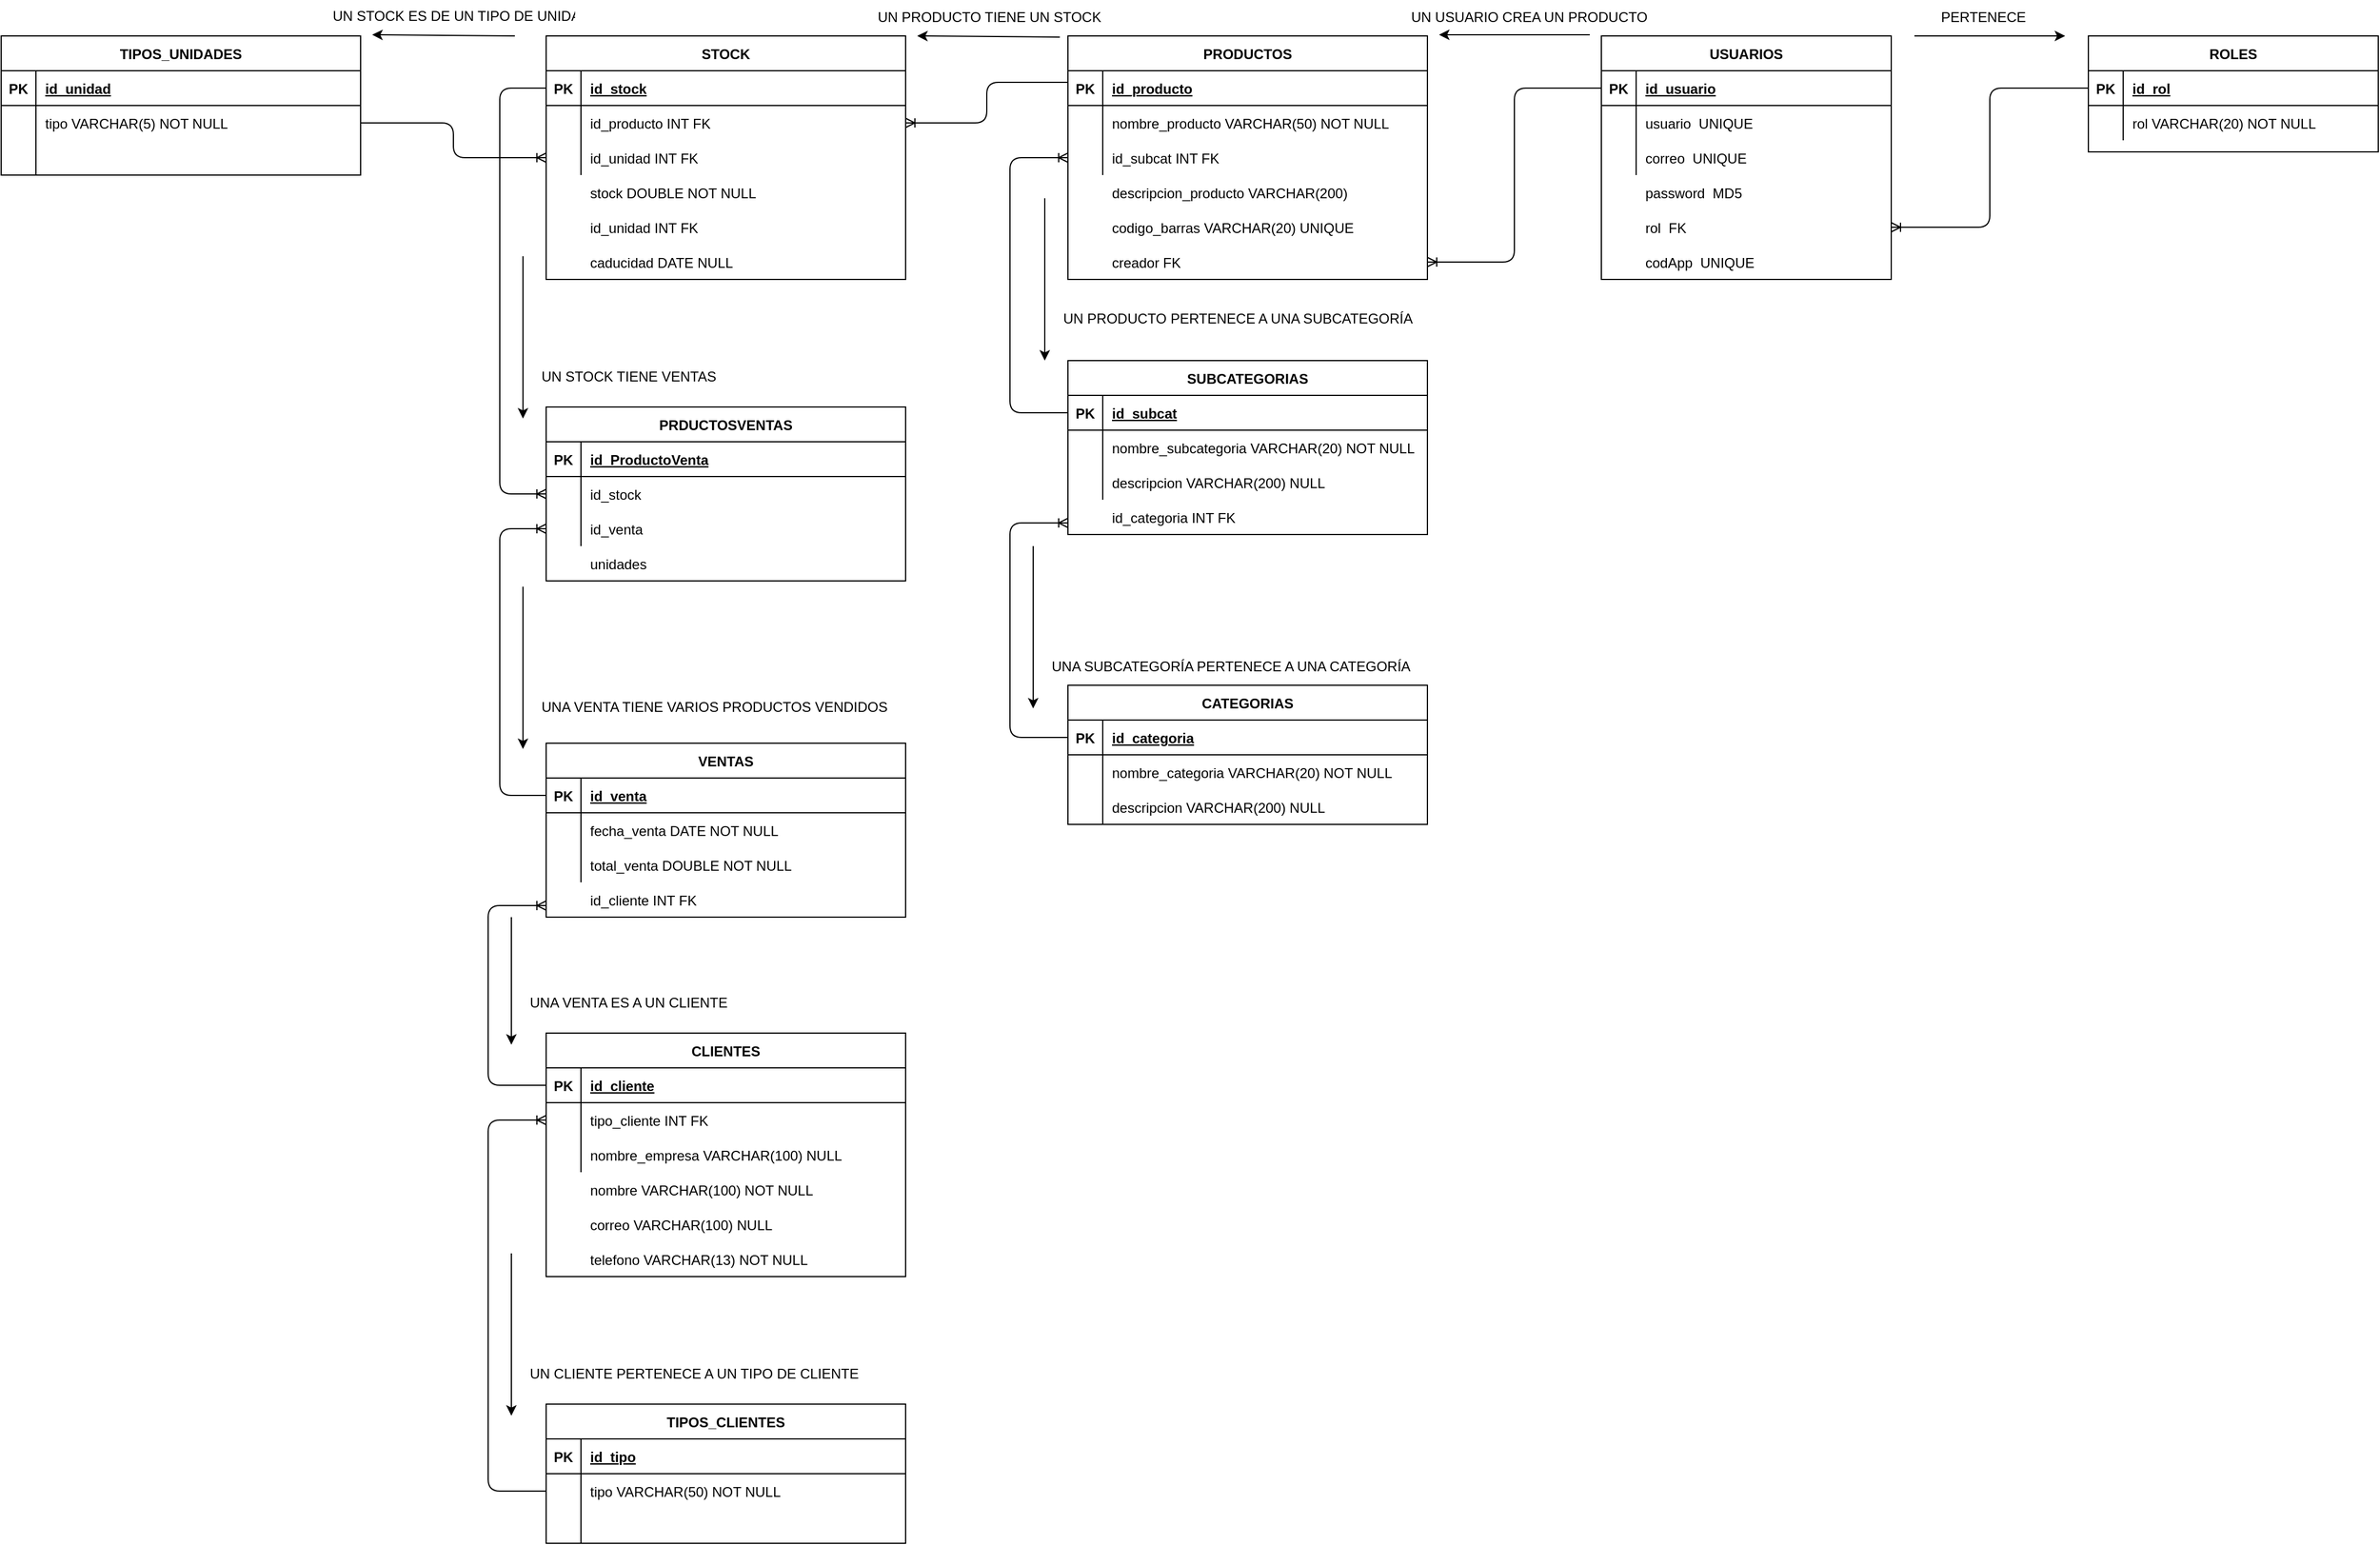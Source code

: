 <mxfile version="14.7.0" type="device"><diagram id="R2lEEEUBdFMjLlhIrx00" name="Page-1"><mxGraphModel dx="3122" dy="762" grid="1" gridSize="10" guides="1" tooltips="1" connect="1" arrows="1" fold="1" page="1" pageScale="1" pageWidth="850" pageHeight="1100" math="0" shadow="0" extFonts="Permanent Marker^https://fonts.googleapis.com/css?family=Permanent+Marker"><root><mxCell id="0"/><mxCell id="1" parent="0"/><mxCell id="C-vyLk0tnHw3VtMMgP7b-2" value="USUARIOS" style="shape=table;startSize=30;container=1;collapsible=1;childLayout=tableLayout;fixedRows=1;rowLines=0;fontStyle=1;align=center;resizeLast=1;" parent="1" vertex="1"><mxGeometry x="120" y="80" width="250" height="210" as="geometry"/></mxCell><mxCell id="C-vyLk0tnHw3VtMMgP7b-3" value="" style="shape=partialRectangle;collapsible=0;dropTarget=0;pointerEvents=0;fillColor=none;points=[[0,0.5],[1,0.5]];portConstraint=eastwest;top=0;left=0;right=0;bottom=1;" parent="C-vyLk0tnHw3VtMMgP7b-2" vertex="1"><mxGeometry y="30" width="250" height="30" as="geometry"/></mxCell><mxCell id="C-vyLk0tnHw3VtMMgP7b-4" value="PK" style="shape=partialRectangle;overflow=hidden;connectable=0;fillColor=none;top=0;left=0;bottom=0;right=0;fontStyle=1;" parent="C-vyLk0tnHw3VtMMgP7b-3" vertex="1"><mxGeometry width="30" height="30" as="geometry"/></mxCell><mxCell id="C-vyLk0tnHw3VtMMgP7b-5" value="id_usuario" style="shape=partialRectangle;overflow=hidden;connectable=0;fillColor=none;top=0;left=0;bottom=0;right=0;align=left;spacingLeft=6;fontStyle=5;" parent="C-vyLk0tnHw3VtMMgP7b-3" vertex="1"><mxGeometry x="30" width="220" height="30" as="geometry"/></mxCell><mxCell id="C-vyLk0tnHw3VtMMgP7b-6" value="" style="shape=partialRectangle;collapsible=0;dropTarget=0;pointerEvents=0;fillColor=none;points=[[0,0.5],[1,0.5]];portConstraint=eastwest;top=0;left=0;right=0;bottom=0;" parent="C-vyLk0tnHw3VtMMgP7b-2" vertex="1"><mxGeometry y="60" width="250" height="30" as="geometry"/></mxCell><mxCell id="C-vyLk0tnHw3VtMMgP7b-7" value="" style="shape=partialRectangle;overflow=hidden;connectable=0;fillColor=none;top=0;left=0;bottom=0;right=0;" parent="C-vyLk0tnHw3VtMMgP7b-6" vertex="1"><mxGeometry width="30" height="30" as="geometry"/></mxCell><mxCell id="C-vyLk0tnHw3VtMMgP7b-8" value="usuario  UNIQUE" style="shape=partialRectangle;overflow=hidden;connectable=0;fillColor=none;top=0;left=0;bottom=0;right=0;align=left;spacingLeft=6;" parent="C-vyLk0tnHw3VtMMgP7b-6" vertex="1"><mxGeometry x="30" width="220" height="30" as="geometry"/></mxCell><mxCell id="C-vyLk0tnHw3VtMMgP7b-9" value="" style="shape=partialRectangle;collapsible=0;dropTarget=0;pointerEvents=0;fillColor=none;points=[[0,0.5],[1,0.5]];portConstraint=eastwest;top=0;left=0;right=0;bottom=0;" parent="C-vyLk0tnHw3VtMMgP7b-2" vertex="1"><mxGeometry y="90" width="250" height="30" as="geometry"/></mxCell><mxCell id="C-vyLk0tnHw3VtMMgP7b-10" value="" style="shape=partialRectangle;overflow=hidden;connectable=0;fillColor=none;top=0;left=0;bottom=0;right=0;" parent="C-vyLk0tnHw3VtMMgP7b-9" vertex="1"><mxGeometry width="30" height="30" as="geometry"/></mxCell><mxCell id="C-vyLk0tnHw3VtMMgP7b-11" value="correo  UNIQUE" style="shape=partialRectangle;overflow=hidden;connectable=0;fillColor=none;top=0;left=0;bottom=0;right=0;align=left;spacingLeft=6;" parent="C-vyLk0tnHw3VtMMgP7b-9" vertex="1"><mxGeometry x="30" width="220" height="30" as="geometry"/></mxCell><mxCell id="C-vyLk0tnHw3VtMMgP7b-13" value="PRODUCTOS" style="shape=table;startSize=30;container=1;collapsible=1;childLayout=tableLayout;fixedRows=1;rowLines=0;fontStyle=1;align=center;resizeLast=1;" parent="1" vertex="1"><mxGeometry x="-340" y="80" width="310" height="210" as="geometry"/></mxCell><mxCell id="C-vyLk0tnHw3VtMMgP7b-14" value="" style="shape=partialRectangle;collapsible=0;dropTarget=0;pointerEvents=0;fillColor=none;points=[[0,0.5],[1,0.5]];portConstraint=eastwest;top=0;left=0;right=0;bottom=1;" parent="C-vyLk0tnHw3VtMMgP7b-13" vertex="1"><mxGeometry y="30" width="310" height="30" as="geometry"/></mxCell><mxCell id="C-vyLk0tnHw3VtMMgP7b-15" value="PK" style="shape=partialRectangle;overflow=hidden;connectable=0;fillColor=none;top=0;left=0;bottom=0;right=0;fontStyle=1;" parent="C-vyLk0tnHw3VtMMgP7b-14" vertex="1"><mxGeometry width="30" height="30" as="geometry"/></mxCell><mxCell id="C-vyLk0tnHw3VtMMgP7b-16" value="id_producto" style="shape=partialRectangle;overflow=hidden;connectable=0;fillColor=none;top=0;left=0;bottom=0;right=0;align=left;spacingLeft=6;fontStyle=5;" parent="C-vyLk0tnHw3VtMMgP7b-14" vertex="1"><mxGeometry x="30" width="280" height="30" as="geometry"/></mxCell><mxCell id="C-vyLk0tnHw3VtMMgP7b-17" value="" style="shape=partialRectangle;collapsible=0;dropTarget=0;pointerEvents=0;fillColor=none;points=[[0,0.5],[1,0.5]];portConstraint=eastwest;top=0;left=0;right=0;bottom=0;" parent="C-vyLk0tnHw3VtMMgP7b-13" vertex="1"><mxGeometry y="60" width="310" height="30" as="geometry"/></mxCell><mxCell id="C-vyLk0tnHw3VtMMgP7b-18" value="" style="shape=partialRectangle;overflow=hidden;connectable=0;fillColor=none;top=0;left=0;bottom=0;right=0;" parent="C-vyLk0tnHw3VtMMgP7b-17" vertex="1"><mxGeometry width="30" height="30" as="geometry"/></mxCell><mxCell id="C-vyLk0tnHw3VtMMgP7b-19" value="nombre_producto VARCHAR(50) NOT NULL " style="shape=partialRectangle;overflow=hidden;connectable=0;fillColor=none;top=0;left=0;bottom=0;right=0;align=left;spacingLeft=6;" parent="C-vyLk0tnHw3VtMMgP7b-17" vertex="1"><mxGeometry x="30" width="280" height="30" as="geometry"/></mxCell><mxCell id="C-vyLk0tnHw3VtMMgP7b-20" value="" style="shape=partialRectangle;collapsible=0;dropTarget=0;pointerEvents=0;fillColor=none;points=[[0,0.5],[1,0.5]];portConstraint=eastwest;top=0;left=0;right=0;bottom=0;" parent="C-vyLk0tnHw3VtMMgP7b-13" vertex="1"><mxGeometry y="90" width="310" height="30" as="geometry"/></mxCell><mxCell id="C-vyLk0tnHw3VtMMgP7b-21" value="" style="shape=partialRectangle;overflow=hidden;connectable=0;fillColor=none;top=0;left=0;bottom=0;right=0;" parent="C-vyLk0tnHw3VtMMgP7b-20" vertex="1"><mxGeometry width="30" height="30" as="geometry"/></mxCell><mxCell id="C-vyLk0tnHw3VtMMgP7b-22" value="id_subcat INT FK" style="shape=partialRectangle;overflow=hidden;connectable=0;fillColor=none;top=0;left=0;bottom=0;right=0;align=left;spacingLeft=6;" parent="C-vyLk0tnHw3VtMMgP7b-20" vertex="1"><mxGeometry x="30" width="280" height="30" as="geometry"/></mxCell><mxCell id="C-vyLk0tnHw3VtMMgP7b-23" value="ROLES" style="shape=table;startSize=30;container=1;collapsible=1;childLayout=tableLayout;fixedRows=1;rowLines=0;fontStyle=1;align=center;resizeLast=1;" parent="1" vertex="1"><mxGeometry x="540" y="80" width="250" height="100" as="geometry"/></mxCell><mxCell id="C-vyLk0tnHw3VtMMgP7b-24" value="" style="shape=partialRectangle;collapsible=0;dropTarget=0;pointerEvents=0;fillColor=none;points=[[0,0.5],[1,0.5]];portConstraint=eastwest;top=0;left=0;right=0;bottom=1;" parent="C-vyLk0tnHw3VtMMgP7b-23" vertex="1"><mxGeometry y="30" width="250" height="30" as="geometry"/></mxCell><mxCell id="C-vyLk0tnHw3VtMMgP7b-25" value="PK" style="shape=partialRectangle;overflow=hidden;connectable=0;fillColor=none;top=0;left=0;bottom=0;right=0;fontStyle=1;" parent="C-vyLk0tnHw3VtMMgP7b-24" vertex="1"><mxGeometry width="30" height="30" as="geometry"/></mxCell><mxCell id="C-vyLk0tnHw3VtMMgP7b-26" value="id_rol" style="shape=partialRectangle;overflow=hidden;connectable=0;fillColor=none;top=0;left=0;bottom=0;right=0;align=left;spacingLeft=6;fontStyle=5;" parent="C-vyLk0tnHw3VtMMgP7b-24" vertex="1"><mxGeometry x="30" width="220" height="30" as="geometry"/></mxCell><mxCell id="C-vyLk0tnHw3VtMMgP7b-27" value="" style="shape=partialRectangle;collapsible=0;dropTarget=0;pointerEvents=0;fillColor=none;points=[[0,0.5],[1,0.5]];portConstraint=eastwest;top=0;left=0;right=0;bottom=0;" parent="C-vyLk0tnHw3VtMMgP7b-23" vertex="1"><mxGeometry y="60" width="250" height="30" as="geometry"/></mxCell><mxCell id="C-vyLk0tnHw3VtMMgP7b-28" value="" style="shape=partialRectangle;overflow=hidden;connectable=0;fillColor=none;top=0;left=0;bottom=0;right=0;" parent="C-vyLk0tnHw3VtMMgP7b-27" vertex="1"><mxGeometry width="30" height="30" as="geometry"/></mxCell><mxCell id="C-vyLk0tnHw3VtMMgP7b-29" value="rol VARCHAR(20) NOT NULL" style="shape=partialRectangle;overflow=hidden;connectable=0;fillColor=none;top=0;left=0;bottom=0;right=0;align=left;spacingLeft=6;" parent="C-vyLk0tnHw3VtMMgP7b-27" vertex="1"><mxGeometry x="30" width="220" height="30" as="geometry"/></mxCell><mxCell id="npXRirR8HhhEEWe_HGd1-1" value="" style="shape=partialRectangle;collapsible=0;dropTarget=0;pointerEvents=0;fillColor=none;points=[[0,0.5],[1,0.5]];portConstraint=eastwest;top=0;left=0;right=0;bottom=0;" parent="1" vertex="1"><mxGeometry x="150" y="200" width="220" height="30" as="geometry"/></mxCell><mxCell id="npXRirR8HhhEEWe_HGd1-2" value="" style="shape=partialRectangle;overflow=hidden;connectable=0;fillColor=none;top=0;left=0;bottom=0;right=0;" parent="npXRirR8HhhEEWe_HGd1-1" vertex="1"><mxGeometry width="26.4" height="30" as="geometry"/></mxCell><mxCell id="npXRirR8HhhEEWe_HGd1-3" value="password  MD5" style="shape=partialRectangle;overflow=hidden;connectable=0;fillColor=none;top=0;left=0;bottom=0;right=0;align=left;spacingLeft=6;" parent="npXRirR8HhhEEWe_HGd1-1" vertex="1"><mxGeometry width="193.6" height="30" as="geometry"/></mxCell><mxCell id="npXRirR8HhhEEWe_HGd1-5" value="" style="shape=partialRectangle;collapsible=0;dropTarget=0;pointerEvents=0;fillColor=none;points=[[0,0.5],[1,0.5]];portConstraint=eastwest;top=0;left=0;right=0;bottom=0;" parent="1" vertex="1"><mxGeometry x="150" y="230" width="220" height="30" as="geometry"/></mxCell><mxCell id="npXRirR8HhhEEWe_HGd1-6" value="" style="shape=partialRectangle;overflow=hidden;connectable=0;fillColor=none;top=0;left=0;bottom=0;right=0;" parent="npXRirR8HhhEEWe_HGd1-5" vertex="1"><mxGeometry width="26.4" height="30" as="geometry"/></mxCell><mxCell id="npXRirR8HhhEEWe_HGd1-7" value="rol  FK" style="shape=partialRectangle;overflow=hidden;connectable=0;fillColor=none;top=0;left=0;bottom=0;right=0;align=left;spacingLeft=6;" parent="npXRirR8HhhEEWe_HGd1-5" vertex="1"><mxGeometry width="193.6" height="30" as="geometry"/></mxCell><mxCell id="npXRirR8HhhEEWe_HGd1-8" value="" style="shape=partialRectangle;collapsible=0;dropTarget=0;pointerEvents=0;fillColor=none;points=[[0,0.5],[1,0.5]];portConstraint=eastwest;top=0;left=0;right=0;bottom=0;" parent="1" vertex="1"><mxGeometry x="150" y="260" width="220" height="30" as="geometry"/></mxCell><mxCell id="npXRirR8HhhEEWe_HGd1-9" value="" style="shape=partialRectangle;overflow=hidden;connectable=0;fillColor=none;top=0;left=0;bottom=0;right=0;" parent="npXRirR8HhhEEWe_HGd1-8" vertex="1"><mxGeometry width="26.4" height="30" as="geometry"/></mxCell><mxCell id="npXRirR8HhhEEWe_HGd1-10" value="codApp  UNIQUE" style="shape=partialRectangle;overflow=hidden;connectable=0;fillColor=none;top=0;left=0;bottom=0;right=0;align=left;spacingLeft=6;" parent="npXRirR8HhhEEWe_HGd1-8" vertex="1"><mxGeometry width="193.6" height="30" as="geometry"/></mxCell><mxCell id="npXRirR8HhhEEWe_HGd1-11" value="" style="fontSize=12;html=1;endArrow=ERoneToMany;exitX=0;exitY=0.5;exitDx=0;exitDy=0;entryX=1;entryY=0.5;entryDx=0;entryDy=0;edgeStyle=elbowEdgeStyle;" parent="1" source="C-vyLk0tnHw3VtMMgP7b-24" target="npXRirR8HhhEEWe_HGd1-5" edge="1"><mxGeometry width="100" height="100" relative="1" as="geometry"><mxPoint x="490" y="440" as="sourcePoint"/><mxPoint x="310" y="360" as="targetPoint"/></mxGeometry></mxCell><mxCell id="npXRirR8HhhEEWe_HGd1-12" value="" style="fontSize=12;html=1;endArrow=ERoneToMany;exitX=0;exitY=0.5;exitDx=0;exitDy=0;edgeStyle=elbowEdgeStyle;" parent="1" source="C-vyLk0tnHw3VtMMgP7b-3" edge="1"><mxGeometry width="100" height="100" relative="1" as="geometry"><mxPoint x="90" y="200" as="sourcePoint"/><mxPoint x="-30" y="275" as="targetPoint"/></mxGeometry></mxCell><mxCell id="npXRirR8HhhEEWe_HGd1-13" value="descripcion_producto VARCHAR(200) " style="shape=partialRectangle;overflow=hidden;connectable=0;fillColor=none;top=0;left=0;bottom=0;right=0;align=left;spacingLeft=6;" parent="1" vertex="1"><mxGeometry x="-310" y="200" width="280" height="30" as="geometry"/></mxCell><mxCell id="npXRirR8HhhEEWe_HGd1-14" value="codigo_barras VARCHAR(20) UNIQUE" style="shape=partialRectangle;overflow=hidden;connectable=0;fillColor=none;top=0;left=0;bottom=0;right=0;align=left;spacingLeft=6;" parent="1" vertex="1"><mxGeometry x="-310" y="230" width="280" height="30" as="geometry"/></mxCell><mxCell id="npXRirR8HhhEEWe_HGd1-16" value="creador FK" style="shape=partialRectangle;overflow=hidden;connectable=0;fillColor=none;top=0;left=0;bottom=0;right=0;align=left;spacingLeft=6;" parent="1" vertex="1"><mxGeometry x="-310" y="260" width="280" height="30" as="geometry"/></mxCell><mxCell id="npXRirR8HhhEEWe_HGd1-17" value="" style="endArrow=classic;html=1;" parent="1" edge="1"><mxGeometry width="50" height="50" relative="1" as="geometry"><mxPoint x="390" y="80" as="sourcePoint"/><mxPoint x="520" y="80" as="targetPoint"/></mxGeometry></mxCell><mxCell id="npXRirR8HhhEEWe_HGd1-18" value="PERTENECE" style="text;strokeColor=none;fillColor=none;spacingLeft=4;spacingRight=4;overflow=hidden;rotatable=0;points=[[0,0.5],[1,0.5]];portConstraint=eastwest;fontSize=12;" parent="1" vertex="1"><mxGeometry x="407" y="50" width="85" height="30" as="geometry"/></mxCell><mxCell id="npXRirR8HhhEEWe_HGd1-22" value="STOCK" style="shape=table;startSize=30;container=1;collapsible=1;childLayout=tableLayout;fixedRows=1;rowLines=0;fontStyle=1;align=center;resizeLast=1;" parent="1" vertex="1"><mxGeometry x="-790" y="80" width="310" height="210" as="geometry"/></mxCell><mxCell id="npXRirR8HhhEEWe_HGd1-23" value="" style="shape=partialRectangle;collapsible=0;dropTarget=0;pointerEvents=0;fillColor=none;points=[[0,0.5],[1,0.5]];portConstraint=eastwest;top=0;left=0;right=0;bottom=1;" parent="npXRirR8HhhEEWe_HGd1-22" vertex="1"><mxGeometry y="30" width="310" height="30" as="geometry"/></mxCell><mxCell id="npXRirR8HhhEEWe_HGd1-24" value="PK" style="shape=partialRectangle;overflow=hidden;connectable=0;fillColor=none;top=0;left=0;bottom=0;right=0;fontStyle=1;" parent="npXRirR8HhhEEWe_HGd1-23" vertex="1"><mxGeometry width="30" height="30" as="geometry"/></mxCell><mxCell id="npXRirR8HhhEEWe_HGd1-25" value="id_stock" style="shape=partialRectangle;overflow=hidden;connectable=0;fillColor=none;top=0;left=0;bottom=0;right=0;align=left;spacingLeft=6;fontStyle=5;" parent="npXRirR8HhhEEWe_HGd1-23" vertex="1"><mxGeometry x="30" width="280" height="30" as="geometry"/></mxCell><mxCell id="npXRirR8HhhEEWe_HGd1-26" value="" style="shape=partialRectangle;collapsible=0;dropTarget=0;pointerEvents=0;fillColor=none;points=[[0,0.5],[1,0.5]];portConstraint=eastwest;top=0;left=0;right=0;bottom=0;" parent="npXRirR8HhhEEWe_HGd1-22" vertex="1"><mxGeometry y="60" width="310" height="30" as="geometry"/></mxCell><mxCell id="npXRirR8HhhEEWe_HGd1-27" value="" style="shape=partialRectangle;overflow=hidden;connectable=0;fillColor=none;top=0;left=0;bottom=0;right=0;" parent="npXRirR8HhhEEWe_HGd1-26" vertex="1"><mxGeometry width="30" height="30" as="geometry"/></mxCell><mxCell id="npXRirR8HhhEEWe_HGd1-28" value="id_producto INT FK" style="shape=partialRectangle;overflow=hidden;connectable=0;fillColor=none;top=0;left=0;bottom=0;right=0;align=left;spacingLeft=6;" parent="npXRirR8HhhEEWe_HGd1-26" vertex="1"><mxGeometry x="30" width="280" height="30" as="geometry"/></mxCell><mxCell id="npXRirR8HhhEEWe_HGd1-29" value="" style="shape=partialRectangle;collapsible=0;dropTarget=0;pointerEvents=0;fillColor=none;points=[[0,0.5],[1,0.5]];portConstraint=eastwest;top=0;left=0;right=0;bottom=0;" parent="npXRirR8HhhEEWe_HGd1-22" vertex="1"><mxGeometry y="90" width="310" height="30" as="geometry"/></mxCell><mxCell id="npXRirR8HhhEEWe_HGd1-30" value="" style="shape=partialRectangle;overflow=hidden;connectable=0;fillColor=none;top=0;left=0;bottom=0;right=0;" parent="npXRirR8HhhEEWe_HGd1-29" vertex="1"><mxGeometry width="30" height="30" as="geometry"/></mxCell><mxCell id="npXRirR8HhhEEWe_HGd1-31" value="" style="shape=partialRectangle;overflow=hidden;connectable=0;fillColor=none;top=0;left=0;bottom=0;right=0;align=left;spacingLeft=6;" parent="npXRirR8HhhEEWe_HGd1-29" vertex="1"><mxGeometry x="30" width="280" height="30" as="geometry"/></mxCell><mxCell id="npXRirR8HhhEEWe_HGd1-35" value="SUBCATEGORIAS" style="shape=table;startSize=30;container=1;collapsible=1;childLayout=tableLayout;fixedRows=1;rowLines=0;fontStyle=1;align=center;resizeLast=1;" parent="1" vertex="1"><mxGeometry x="-340" y="360" width="310" height="150" as="geometry"/></mxCell><mxCell id="npXRirR8HhhEEWe_HGd1-36" value="" style="shape=partialRectangle;collapsible=0;dropTarget=0;pointerEvents=0;fillColor=none;points=[[0,0.5],[1,0.5]];portConstraint=eastwest;top=0;left=0;right=0;bottom=1;" parent="npXRirR8HhhEEWe_HGd1-35" vertex="1"><mxGeometry y="30" width="310" height="30" as="geometry"/></mxCell><mxCell id="npXRirR8HhhEEWe_HGd1-37" value="PK" style="shape=partialRectangle;overflow=hidden;connectable=0;fillColor=none;top=0;left=0;bottom=0;right=0;fontStyle=1;" parent="npXRirR8HhhEEWe_HGd1-36" vertex="1"><mxGeometry width="30" height="30" as="geometry"/></mxCell><mxCell id="npXRirR8HhhEEWe_HGd1-38" value="id_subcat" style="shape=partialRectangle;overflow=hidden;connectable=0;fillColor=none;top=0;left=0;bottom=0;right=0;align=left;spacingLeft=6;fontStyle=5;" parent="npXRirR8HhhEEWe_HGd1-36" vertex="1"><mxGeometry x="30" width="280" height="30" as="geometry"/></mxCell><mxCell id="npXRirR8HhhEEWe_HGd1-39" value="" style="shape=partialRectangle;collapsible=0;dropTarget=0;pointerEvents=0;fillColor=none;points=[[0,0.5],[1,0.5]];portConstraint=eastwest;top=0;left=0;right=0;bottom=0;" parent="npXRirR8HhhEEWe_HGd1-35" vertex="1"><mxGeometry y="60" width="310" height="30" as="geometry"/></mxCell><mxCell id="npXRirR8HhhEEWe_HGd1-40" value="" style="shape=partialRectangle;overflow=hidden;connectable=0;fillColor=none;top=0;left=0;bottom=0;right=0;" parent="npXRirR8HhhEEWe_HGd1-39" vertex="1"><mxGeometry width="30" height="30" as="geometry"/></mxCell><mxCell id="npXRirR8HhhEEWe_HGd1-41" value="nombre_subcategoria VARCHAR(20) NOT NULL" style="shape=partialRectangle;overflow=hidden;connectable=0;fillColor=none;top=0;left=0;bottom=0;right=0;align=left;spacingLeft=6;" parent="npXRirR8HhhEEWe_HGd1-39" vertex="1"><mxGeometry x="30" width="280" height="30" as="geometry"/></mxCell><mxCell id="npXRirR8HhhEEWe_HGd1-42" value="" style="shape=partialRectangle;collapsible=0;dropTarget=0;pointerEvents=0;fillColor=none;points=[[0,0.5],[1,0.5]];portConstraint=eastwest;top=0;left=0;right=0;bottom=0;" parent="npXRirR8HhhEEWe_HGd1-35" vertex="1"><mxGeometry y="90" width="310" height="30" as="geometry"/></mxCell><mxCell id="npXRirR8HhhEEWe_HGd1-43" value="" style="shape=partialRectangle;overflow=hidden;connectable=0;fillColor=none;top=0;left=0;bottom=0;right=0;" parent="npXRirR8HhhEEWe_HGd1-42" vertex="1"><mxGeometry width="30" height="30" as="geometry"/></mxCell><mxCell id="npXRirR8HhhEEWe_HGd1-44" value="" style="shape=partialRectangle;overflow=hidden;connectable=0;fillColor=none;top=0;left=0;bottom=0;right=0;align=left;spacingLeft=6;" parent="npXRirR8HhhEEWe_HGd1-42" vertex="1"><mxGeometry x="30" width="280" height="30" as="geometry"/></mxCell><mxCell id="npXRirR8HhhEEWe_HGd1-45" value="CATEGORIAS" style="shape=table;startSize=30;container=1;collapsible=1;childLayout=tableLayout;fixedRows=1;rowLines=0;fontStyle=1;align=center;resizeLast=1;" parent="1" vertex="1"><mxGeometry x="-340" y="640" width="310" height="120" as="geometry"/></mxCell><mxCell id="npXRirR8HhhEEWe_HGd1-46" value="" style="shape=partialRectangle;collapsible=0;dropTarget=0;pointerEvents=0;fillColor=none;points=[[0,0.5],[1,0.5]];portConstraint=eastwest;top=0;left=0;right=0;bottom=1;" parent="npXRirR8HhhEEWe_HGd1-45" vertex="1"><mxGeometry y="30" width="310" height="30" as="geometry"/></mxCell><mxCell id="npXRirR8HhhEEWe_HGd1-47" value="PK" style="shape=partialRectangle;overflow=hidden;connectable=0;fillColor=none;top=0;left=0;bottom=0;right=0;fontStyle=1;" parent="npXRirR8HhhEEWe_HGd1-46" vertex="1"><mxGeometry width="30" height="30" as="geometry"/></mxCell><mxCell id="npXRirR8HhhEEWe_HGd1-48" value="id_categoria" style="shape=partialRectangle;overflow=hidden;connectable=0;fillColor=none;top=0;left=0;bottom=0;right=0;align=left;spacingLeft=6;fontStyle=5;" parent="npXRirR8HhhEEWe_HGd1-46" vertex="1"><mxGeometry x="30" width="280" height="30" as="geometry"/></mxCell><mxCell id="npXRirR8HhhEEWe_HGd1-49" value="" style="shape=partialRectangle;collapsible=0;dropTarget=0;pointerEvents=0;fillColor=none;points=[[0,0.5],[1,0.5]];portConstraint=eastwest;top=0;left=0;right=0;bottom=0;" parent="npXRirR8HhhEEWe_HGd1-45" vertex="1"><mxGeometry y="60" width="310" height="30" as="geometry"/></mxCell><mxCell id="npXRirR8HhhEEWe_HGd1-50" value="" style="shape=partialRectangle;overflow=hidden;connectable=0;fillColor=none;top=0;left=0;bottom=0;right=0;" parent="npXRirR8HhhEEWe_HGd1-49" vertex="1"><mxGeometry width="30" height="30" as="geometry"/></mxCell><mxCell id="npXRirR8HhhEEWe_HGd1-51" value="nombre_categoria VARCHAR(20) NOT NULL" style="shape=partialRectangle;overflow=hidden;connectable=0;fillColor=none;top=0;left=0;bottom=0;right=0;align=left;spacingLeft=6;" parent="npXRirR8HhhEEWe_HGd1-49" vertex="1"><mxGeometry x="30" width="280" height="30" as="geometry"/></mxCell><mxCell id="npXRirR8HhhEEWe_HGd1-52" value="" style="shape=partialRectangle;collapsible=0;dropTarget=0;pointerEvents=0;fillColor=none;points=[[0,0.5],[1,0.5]];portConstraint=eastwest;top=0;left=0;right=0;bottom=0;" parent="npXRirR8HhhEEWe_HGd1-45" vertex="1"><mxGeometry y="90" width="310" height="30" as="geometry"/></mxCell><mxCell id="npXRirR8HhhEEWe_HGd1-53" value="" style="shape=partialRectangle;overflow=hidden;connectable=0;fillColor=none;top=0;left=0;bottom=0;right=0;" parent="npXRirR8HhhEEWe_HGd1-52" vertex="1"><mxGeometry width="30" height="30" as="geometry"/></mxCell><mxCell id="npXRirR8HhhEEWe_HGd1-54" value="descripcion VARCHAR(200) NULL" style="shape=partialRectangle;overflow=hidden;connectable=0;fillColor=none;top=0;left=0;bottom=0;right=0;align=left;spacingLeft=6;" parent="npXRirR8HhhEEWe_HGd1-52" vertex="1"><mxGeometry x="30" width="280" height="30" as="geometry"/></mxCell><mxCell id="mS2X6GibJYMqvcchdYz5-1" value="PRDUCTOSVENTAS" style="shape=table;startSize=30;container=1;collapsible=1;childLayout=tableLayout;fixedRows=1;rowLines=0;fontStyle=1;align=center;resizeLast=1;" parent="1" vertex="1"><mxGeometry x="-790" y="400" width="310" height="150" as="geometry"/></mxCell><mxCell id="mS2X6GibJYMqvcchdYz5-2" value="" style="shape=partialRectangle;collapsible=0;dropTarget=0;pointerEvents=0;fillColor=none;points=[[0,0.5],[1,0.5]];portConstraint=eastwest;top=0;left=0;right=0;bottom=1;" parent="mS2X6GibJYMqvcchdYz5-1" vertex="1"><mxGeometry y="30" width="310" height="30" as="geometry"/></mxCell><mxCell id="mS2X6GibJYMqvcchdYz5-3" value="PK" style="shape=partialRectangle;overflow=hidden;connectable=0;fillColor=none;top=0;left=0;bottom=0;right=0;fontStyle=1;" parent="mS2X6GibJYMqvcchdYz5-2" vertex="1"><mxGeometry width="30" height="30" as="geometry"/></mxCell><mxCell id="mS2X6GibJYMqvcchdYz5-4" value="id_ProductoVenta" style="shape=partialRectangle;overflow=hidden;connectable=0;fillColor=none;top=0;left=0;bottom=0;right=0;align=left;spacingLeft=6;fontStyle=5;" parent="mS2X6GibJYMqvcchdYz5-2" vertex="1"><mxGeometry x="30" width="280" height="30" as="geometry"/></mxCell><mxCell id="mS2X6GibJYMqvcchdYz5-5" value="" style="shape=partialRectangle;collapsible=0;dropTarget=0;pointerEvents=0;fillColor=none;points=[[0,0.5],[1,0.5]];portConstraint=eastwest;top=0;left=0;right=0;bottom=0;" parent="mS2X6GibJYMqvcchdYz5-1" vertex="1"><mxGeometry y="60" width="310" height="30" as="geometry"/></mxCell><mxCell id="mS2X6GibJYMqvcchdYz5-6" value="" style="shape=partialRectangle;overflow=hidden;connectable=0;fillColor=none;top=0;left=0;bottom=0;right=0;" parent="mS2X6GibJYMqvcchdYz5-5" vertex="1"><mxGeometry width="30" height="30" as="geometry"/></mxCell><mxCell id="mS2X6GibJYMqvcchdYz5-7" value="id_stock" style="shape=partialRectangle;overflow=hidden;connectable=0;fillColor=none;top=0;left=0;bottom=0;right=0;align=left;spacingLeft=6;" parent="mS2X6GibJYMqvcchdYz5-5" vertex="1"><mxGeometry x="30" width="280" height="30" as="geometry"/></mxCell><mxCell id="mS2X6GibJYMqvcchdYz5-8" value="" style="shape=partialRectangle;collapsible=0;dropTarget=0;pointerEvents=0;fillColor=none;points=[[0,0.5],[1,0.5]];portConstraint=eastwest;top=0;left=0;right=0;bottom=0;" parent="mS2X6GibJYMqvcchdYz5-1" vertex="1"><mxGeometry y="90" width="310" height="30" as="geometry"/></mxCell><mxCell id="mS2X6GibJYMqvcchdYz5-9" value="" style="shape=partialRectangle;overflow=hidden;connectable=0;fillColor=none;top=0;left=0;bottom=0;right=0;" parent="mS2X6GibJYMqvcchdYz5-8" vertex="1"><mxGeometry width="30" height="30" as="geometry"/></mxCell><mxCell id="mS2X6GibJYMqvcchdYz5-10" value="id_venta" style="shape=partialRectangle;overflow=hidden;connectable=0;fillColor=none;top=0;left=0;bottom=0;right=0;align=left;spacingLeft=6;" parent="mS2X6GibJYMqvcchdYz5-8" vertex="1"><mxGeometry x="30" width="280" height="30" as="geometry"/></mxCell><mxCell id="mS2X6GibJYMqvcchdYz5-11" value="TIPOS_UNIDADES" style="shape=table;startSize=30;container=1;collapsible=1;childLayout=tableLayout;fixedRows=1;rowLines=0;fontStyle=1;align=center;resizeLast=1;" parent="1" vertex="1"><mxGeometry x="-1260" y="80" width="310" height="120" as="geometry"/></mxCell><mxCell id="mS2X6GibJYMqvcchdYz5-12" value="" style="shape=partialRectangle;collapsible=0;dropTarget=0;pointerEvents=0;fillColor=none;points=[[0,0.5],[1,0.5]];portConstraint=eastwest;top=0;left=0;right=0;bottom=1;" parent="mS2X6GibJYMqvcchdYz5-11" vertex="1"><mxGeometry y="30" width="310" height="30" as="geometry"/></mxCell><mxCell id="mS2X6GibJYMqvcchdYz5-13" value="PK" style="shape=partialRectangle;overflow=hidden;connectable=0;fillColor=none;top=0;left=0;bottom=0;right=0;fontStyle=1;" parent="mS2X6GibJYMqvcchdYz5-12" vertex="1"><mxGeometry width="30" height="30" as="geometry"/></mxCell><mxCell id="mS2X6GibJYMqvcchdYz5-14" value="id_unidad" style="shape=partialRectangle;overflow=hidden;connectable=0;fillColor=none;top=0;left=0;bottom=0;right=0;align=left;spacingLeft=6;fontStyle=5;" parent="mS2X6GibJYMqvcchdYz5-12" vertex="1"><mxGeometry x="30" width="280" height="30" as="geometry"/></mxCell><mxCell id="mS2X6GibJYMqvcchdYz5-15" value="" style="shape=partialRectangle;collapsible=0;dropTarget=0;pointerEvents=0;fillColor=none;points=[[0,0.5],[1,0.5]];portConstraint=eastwest;top=0;left=0;right=0;bottom=0;" parent="mS2X6GibJYMqvcchdYz5-11" vertex="1"><mxGeometry y="60" width="310" height="30" as="geometry"/></mxCell><mxCell id="mS2X6GibJYMqvcchdYz5-16" value="" style="shape=partialRectangle;overflow=hidden;connectable=0;fillColor=none;top=0;left=0;bottom=0;right=0;" parent="mS2X6GibJYMqvcchdYz5-15" vertex="1"><mxGeometry width="30" height="30" as="geometry"/></mxCell><mxCell id="mS2X6GibJYMqvcchdYz5-17" value="tipo VARCHAR(5) NOT NULL" style="shape=partialRectangle;overflow=hidden;connectable=0;fillColor=none;top=0;left=0;bottom=0;right=0;align=left;spacingLeft=6;" parent="mS2X6GibJYMqvcchdYz5-15" vertex="1"><mxGeometry x="30" width="280" height="30" as="geometry"/></mxCell><mxCell id="mS2X6GibJYMqvcchdYz5-18" value="" style="shape=partialRectangle;collapsible=0;dropTarget=0;pointerEvents=0;fillColor=none;points=[[0,0.5],[1,0.5]];portConstraint=eastwest;top=0;left=0;right=0;bottom=0;" parent="mS2X6GibJYMqvcchdYz5-11" vertex="1"><mxGeometry y="90" width="310" height="30" as="geometry"/></mxCell><mxCell id="mS2X6GibJYMqvcchdYz5-19" value="" style="shape=partialRectangle;overflow=hidden;connectable=0;fillColor=none;top=0;left=0;bottom=0;right=0;" parent="mS2X6GibJYMqvcchdYz5-18" vertex="1"><mxGeometry width="30" height="30" as="geometry"/></mxCell><mxCell id="mS2X6GibJYMqvcchdYz5-20" value="" style="shape=partialRectangle;overflow=hidden;connectable=0;fillColor=none;top=0;left=0;bottom=0;right=0;align=left;spacingLeft=6;" parent="mS2X6GibJYMqvcchdYz5-18" vertex="1"><mxGeometry x="30" width="280" height="30" as="geometry"/></mxCell><mxCell id="mS2X6GibJYMqvcchdYz5-21" value="TIPOS_CLIENTES" style="shape=table;startSize=30;container=1;collapsible=1;childLayout=tableLayout;fixedRows=1;rowLines=0;fontStyle=1;align=center;resizeLast=1;" parent="1" vertex="1"><mxGeometry x="-790" y="1260" width="310" height="120" as="geometry"/></mxCell><mxCell id="mS2X6GibJYMqvcchdYz5-22" value="" style="shape=partialRectangle;collapsible=0;dropTarget=0;pointerEvents=0;fillColor=none;points=[[0,0.5],[1,0.5]];portConstraint=eastwest;top=0;left=0;right=0;bottom=1;" parent="mS2X6GibJYMqvcchdYz5-21" vertex="1"><mxGeometry y="30" width="310" height="30" as="geometry"/></mxCell><mxCell id="mS2X6GibJYMqvcchdYz5-23" value="PK" style="shape=partialRectangle;overflow=hidden;connectable=0;fillColor=none;top=0;left=0;bottom=0;right=0;fontStyle=1;" parent="mS2X6GibJYMqvcchdYz5-22" vertex="1"><mxGeometry width="30" height="30" as="geometry"/></mxCell><mxCell id="mS2X6GibJYMqvcchdYz5-24" value="id_tipo" style="shape=partialRectangle;overflow=hidden;connectable=0;fillColor=none;top=0;left=0;bottom=0;right=0;align=left;spacingLeft=6;fontStyle=5;" parent="mS2X6GibJYMqvcchdYz5-22" vertex="1"><mxGeometry x="30" width="280" height="30" as="geometry"/></mxCell><mxCell id="mS2X6GibJYMqvcchdYz5-25" value="" style="shape=partialRectangle;collapsible=0;dropTarget=0;pointerEvents=0;fillColor=none;points=[[0,0.5],[1,0.5]];portConstraint=eastwest;top=0;left=0;right=0;bottom=0;" parent="mS2X6GibJYMqvcchdYz5-21" vertex="1"><mxGeometry y="60" width="310" height="30" as="geometry"/></mxCell><mxCell id="mS2X6GibJYMqvcchdYz5-26" value="" style="shape=partialRectangle;overflow=hidden;connectable=0;fillColor=none;top=0;left=0;bottom=0;right=0;" parent="mS2X6GibJYMqvcchdYz5-25" vertex="1"><mxGeometry width="30" height="30" as="geometry"/></mxCell><mxCell id="mS2X6GibJYMqvcchdYz5-27" value="tipo VARCHAR(50) NOT NULL" style="shape=partialRectangle;overflow=hidden;connectable=0;fillColor=none;top=0;left=0;bottom=0;right=0;align=left;spacingLeft=6;" parent="mS2X6GibJYMqvcchdYz5-25" vertex="1"><mxGeometry x="30" width="280" height="30" as="geometry"/></mxCell><mxCell id="mS2X6GibJYMqvcchdYz5-28" value="" style="shape=partialRectangle;collapsible=0;dropTarget=0;pointerEvents=0;fillColor=none;points=[[0,0.5],[1,0.5]];portConstraint=eastwest;top=0;left=0;right=0;bottom=0;" parent="mS2X6GibJYMqvcchdYz5-21" vertex="1"><mxGeometry y="90" width="310" height="30" as="geometry"/></mxCell><mxCell id="mS2X6GibJYMqvcchdYz5-29" value="" style="shape=partialRectangle;overflow=hidden;connectable=0;fillColor=none;top=0;left=0;bottom=0;right=0;" parent="mS2X6GibJYMqvcchdYz5-28" vertex="1"><mxGeometry width="30" height="30" as="geometry"/></mxCell><mxCell id="mS2X6GibJYMqvcchdYz5-30" value="" style="shape=partialRectangle;overflow=hidden;connectable=0;fillColor=none;top=0;left=0;bottom=0;right=0;align=left;spacingLeft=6;" parent="mS2X6GibJYMqvcchdYz5-28" vertex="1"><mxGeometry x="30" width="280" height="30" as="geometry"/></mxCell><mxCell id="B7tDaN8ctjvQ8KzS-UD_-1" value="VENTAS" style="shape=table;startSize=30;container=1;collapsible=1;childLayout=tableLayout;fixedRows=1;rowLines=0;fontStyle=1;align=center;resizeLast=1;" parent="1" vertex="1"><mxGeometry x="-790" y="690" width="310" height="150" as="geometry"/></mxCell><mxCell id="B7tDaN8ctjvQ8KzS-UD_-2" value="" style="shape=partialRectangle;collapsible=0;dropTarget=0;pointerEvents=0;fillColor=none;points=[[0,0.5],[1,0.5]];portConstraint=eastwest;top=0;left=0;right=0;bottom=1;" parent="B7tDaN8ctjvQ8KzS-UD_-1" vertex="1"><mxGeometry y="30" width="310" height="30" as="geometry"/></mxCell><mxCell id="B7tDaN8ctjvQ8KzS-UD_-3" value="PK" style="shape=partialRectangle;overflow=hidden;connectable=0;fillColor=none;top=0;left=0;bottom=0;right=0;fontStyle=1;" parent="B7tDaN8ctjvQ8KzS-UD_-2" vertex="1"><mxGeometry width="30" height="30" as="geometry"/></mxCell><mxCell id="B7tDaN8ctjvQ8KzS-UD_-4" value="id_venta" style="shape=partialRectangle;overflow=hidden;connectable=0;fillColor=none;top=0;left=0;bottom=0;right=0;align=left;spacingLeft=6;fontStyle=5;" parent="B7tDaN8ctjvQ8KzS-UD_-2" vertex="1"><mxGeometry x="30" width="280" height="30" as="geometry"/></mxCell><mxCell id="B7tDaN8ctjvQ8KzS-UD_-5" value="" style="shape=partialRectangle;collapsible=0;dropTarget=0;pointerEvents=0;fillColor=none;points=[[0,0.5],[1,0.5]];portConstraint=eastwest;top=0;left=0;right=0;bottom=0;" parent="B7tDaN8ctjvQ8KzS-UD_-1" vertex="1"><mxGeometry y="60" width="310" height="30" as="geometry"/></mxCell><mxCell id="B7tDaN8ctjvQ8KzS-UD_-6" value="" style="shape=partialRectangle;overflow=hidden;connectable=0;fillColor=none;top=0;left=0;bottom=0;right=0;" parent="B7tDaN8ctjvQ8KzS-UD_-5" vertex="1"><mxGeometry width="30" height="30" as="geometry"/></mxCell><mxCell id="B7tDaN8ctjvQ8KzS-UD_-7" value="fecha_venta DATE NOT NULL" style="shape=partialRectangle;overflow=hidden;connectable=0;fillColor=none;top=0;left=0;bottom=0;right=0;align=left;spacingLeft=6;" parent="B7tDaN8ctjvQ8KzS-UD_-5" vertex="1"><mxGeometry x="30" width="280" height="30" as="geometry"/></mxCell><mxCell id="B7tDaN8ctjvQ8KzS-UD_-8" value="" style="shape=partialRectangle;collapsible=0;dropTarget=0;pointerEvents=0;fillColor=none;points=[[0,0.5],[1,0.5]];portConstraint=eastwest;top=0;left=0;right=0;bottom=0;" parent="B7tDaN8ctjvQ8KzS-UD_-1" vertex="1"><mxGeometry y="90" width="310" height="30" as="geometry"/></mxCell><mxCell id="B7tDaN8ctjvQ8KzS-UD_-9" value="" style="shape=partialRectangle;overflow=hidden;connectable=0;fillColor=none;top=0;left=0;bottom=0;right=0;" parent="B7tDaN8ctjvQ8KzS-UD_-8" vertex="1"><mxGeometry width="30" height="30" as="geometry"/></mxCell><mxCell id="B7tDaN8ctjvQ8KzS-UD_-10" value="total_venta DOUBLE NOT NULL" style="shape=partialRectangle;overflow=hidden;connectable=0;fillColor=none;top=0;left=0;bottom=0;right=0;align=left;spacingLeft=6;" parent="B7tDaN8ctjvQ8KzS-UD_-8" vertex="1"><mxGeometry x="30" width="280" height="30" as="geometry"/></mxCell><mxCell id="Ksm7YzYiVo0FhvxOkjKK-1" value="id_unidad INT FK" style="shape=partialRectangle;overflow=hidden;connectable=0;fillColor=none;top=0;left=0;bottom=0;right=0;align=left;spacingLeft=6;" parent="1" vertex="1"><mxGeometry x="-760" y="170" width="280" height="30" as="geometry"/></mxCell><mxCell id="Ksm7YzYiVo0FhvxOkjKK-2" value="stock DOUBLE NOT NULL" style="shape=partialRectangle;overflow=hidden;connectable=0;fillColor=none;top=0;left=0;bottom=0;right=0;align=left;spacingLeft=6;" parent="1" vertex="1"><mxGeometry x="-760" y="200" width="280" height="30" as="geometry"/></mxCell><mxCell id="Ksm7YzYiVo0FhvxOkjKK-3" value="id_unidad INT FK" style="shape=partialRectangle;overflow=hidden;connectable=0;fillColor=none;top=0;left=0;bottom=0;right=0;align=left;spacingLeft=6;" parent="1" vertex="1"><mxGeometry x="-760" y="230" width="280" height="30" as="geometry"/></mxCell><mxCell id="Ksm7YzYiVo0FhvxOkjKK-4" value="caducidad DATE NULL" style="shape=partialRectangle;overflow=hidden;connectable=0;fillColor=none;top=0;left=0;bottom=0;right=0;align=left;spacingLeft=6;" parent="1" vertex="1"><mxGeometry x="-760" y="260" width="280" height="30" as="geometry"/></mxCell><mxCell id="Ksm7YzYiVo0FhvxOkjKK-5" value="" style="fontSize=12;html=1;endArrow=ERoneToMany;exitX=0;exitY=0.5;exitDx=0;exitDy=0;edgeStyle=elbowEdgeStyle;entryX=1;entryY=0.5;entryDx=0;entryDy=0;" parent="1" target="npXRirR8HhhEEWe_HGd1-26" edge="1"><mxGeometry width="100" height="100" relative="1" as="geometry"><mxPoint x="-340" y="120" as="sourcePoint"/><mxPoint x="-450" y="240" as="targetPoint"/></mxGeometry></mxCell><mxCell id="Ksm7YzYiVo0FhvxOkjKK-6" value="" style="shape=partialRectangle;collapsible=0;dropTarget=0;pointerEvents=0;fillColor=none;points=[[0,0.5],[1,0.5]];portConstraint=eastwest;top=0;left=0;right=0;bottom=0;" parent="1" vertex="1"><mxGeometry x="-340" y="450" width="310" height="30" as="geometry"/></mxCell><mxCell id="Ksm7YzYiVo0FhvxOkjKK-7" value="" style="shape=partialRectangle;overflow=hidden;connectable=0;fillColor=none;top=0;left=0;bottom=0;right=0;" parent="Ksm7YzYiVo0FhvxOkjKK-6" vertex="1"><mxGeometry width="30" height="30" as="geometry"/></mxCell><mxCell id="Ksm7YzYiVo0FhvxOkjKK-8" value="descripcion VARCHAR(200) NULL" style="shape=partialRectangle;overflow=hidden;connectable=0;fillColor=none;top=0;left=0;bottom=0;right=0;align=left;spacingLeft=6;" parent="Ksm7YzYiVo0FhvxOkjKK-6" vertex="1"><mxGeometry x="30" width="280" height="30" as="geometry"/></mxCell><mxCell id="Ksm7YzYiVo0FhvxOkjKK-9" value="id_categoria INT FK" style="shape=partialRectangle;overflow=hidden;connectable=0;fillColor=none;top=0;left=0;bottom=0;right=0;align=left;spacingLeft=6;" parent="1" vertex="1"><mxGeometry x="-310" y="480" width="280" height="30" as="geometry"/></mxCell><mxCell id="Ksm7YzYiVo0FhvxOkjKK-11" value="" style="fontSize=12;html=1;endArrow=ERoneToMany;edgeStyle=elbowEdgeStyle;entryX=0;entryY=0.5;entryDx=0;entryDy=0;exitX=0;exitY=0.5;exitDx=0;exitDy=0;" parent="1" source="npXRirR8HhhEEWe_HGd1-36" target="C-vyLk0tnHw3VtMMgP7b-20" edge="1"><mxGeometry width="100" height="100" relative="1" as="geometry"><mxPoint x="-400" y="410" as="sourcePoint"/><mxPoint x="-500" y="360" as="targetPoint"/><Array as="points"><mxPoint x="-390" y="295"/></Array></mxGeometry></mxCell><mxCell id="Ksm7YzYiVo0FhvxOkjKK-12" value="UN PRODUCTO PERTENECE A UNA SUBCATEGORÍA" style="text;strokeColor=none;fillColor=none;spacingLeft=4;spacingRight=4;overflow=hidden;rotatable=0;points=[[0,0.5],[1,0.5]];portConstraint=eastwest;fontSize=12;" parent="1" vertex="1"><mxGeometry x="-350" y="310" width="330" height="30" as="geometry"/></mxCell><mxCell id="Ksm7YzYiVo0FhvxOkjKK-13" value="" style="endArrow=classic;html=1;" parent="1" edge="1"><mxGeometry width="50" height="50" relative="1" as="geometry"><mxPoint x="-360" y="220" as="sourcePoint"/><mxPoint x="-360" y="360" as="targetPoint"/></mxGeometry></mxCell><mxCell id="Ksm7YzYiVo0FhvxOkjKK-14" value="" style="endArrow=classic;html=1;" parent="1" edge="1"><mxGeometry width="50" height="50" relative="1" as="geometry"><mxPoint x="110" y="79" as="sourcePoint"/><mxPoint x="-20" y="79" as="targetPoint"/></mxGeometry></mxCell><mxCell id="Ksm7YzYiVo0FhvxOkjKK-15" value="UN USUARIO CREA UN PRODUCTO" style="text;strokeColor=none;fillColor=none;spacingLeft=4;spacingRight=4;overflow=hidden;rotatable=0;points=[[0,0.5],[1,0.5]];portConstraint=eastwest;fontSize=12;" parent="1" vertex="1"><mxGeometry x="-50" y="50" width="220" height="30" as="geometry"/></mxCell><mxCell id="Ksm7YzYiVo0FhvxOkjKK-16" value="UN PRODUCTO TIENE UN STOCK" style="text;strokeColor=none;fillColor=none;spacingLeft=4;spacingRight=4;overflow=hidden;rotatable=0;points=[[0,0.5],[1,0.5]];portConstraint=eastwest;fontSize=12;" parent="1" vertex="1"><mxGeometry x="-510" y="50" width="220" height="30" as="geometry"/></mxCell><mxCell id="Ksm7YzYiVo0FhvxOkjKK-17" value="" style="endArrow=classic;html=1;exitX=0.741;exitY=1.033;exitDx=0;exitDy=0;exitPerimeter=0;" parent="1" source="Ksm7YzYiVo0FhvxOkjKK-16" edge="1"><mxGeometry width="50" height="50" relative="1" as="geometry"><mxPoint x="-362" y="77" as="sourcePoint"/><mxPoint x="-470" y="80" as="targetPoint"/></mxGeometry></mxCell><mxCell id="Ksm7YzYiVo0FhvxOkjKK-18" value="" style="fontSize=12;html=1;endArrow=ERoneToMany;edgeStyle=elbowEdgeStyle;entryX=0;entryY=0.5;entryDx=0;entryDy=0;exitX=0;exitY=0.5;exitDx=0;exitDy=0;" parent="1" source="npXRirR8HhhEEWe_HGd1-46" edge="1"><mxGeometry width="100" height="100" relative="1" as="geometry"><mxPoint x="-340" y="720" as="sourcePoint"/><mxPoint x="-340" y="500" as="targetPoint"/><Array as="points"><mxPoint x="-390" y="580"/></Array></mxGeometry></mxCell><mxCell id="Ksm7YzYiVo0FhvxOkjKK-19" value="UNA SUBCATEGORÍA PERTENECE A UNA CATEGORÍA" style="text;strokeColor=none;fillColor=none;spacingLeft=4;spacingRight=4;overflow=hidden;rotatable=0;points=[[0,0.5],[1,0.5]];portConstraint=eastwest;fontSize=12;" parent="1" vertex="1"><mxGeometry x="-360" y="610" width="330" height="30" as="geometry"/></mxCell><mxCell id="Ksm7YzYiVo0FhvxOkjKK-20" value="" style="endArrow=classic;html=1;" parent="1" edge="1"><mxGeometry width="50" height="50" relative="1" as="geometry"><mxPoint x="-370" y="520" as="sourcePoint"/><mxPoint x="-370" y="660" as="targetPoint"/></mxGeometry></mxCell><mxCell id="xz9hdTiDDvsFgrvA6U4J-1" value="" style="fontSize=12;html=1;endArrow=ERoneToMany;exitX=1;exitY=0.5;exitDx=0;exitDy=0;edgeStyle=elbowEdgeStyle;entryX=0;entryY=0.5;entryDx=0;entryDy=0;" parent="1" source="mS2X6GibJYMqvcchdYz5-15" target="npXRirR8HhhEEWe_HGd1-29" edge="1"><mxGeometry width="100" height="100" relative="1" as="geometry"><mxPoint x="-960" y="225" as="sourcePoint"/><mxPoint x="-820" y="190" as="targetPoint"/></mxGeometry></mxCell><mxCell id="xz9hdTiDDvsFgrvA6U4J-2" value="UN STOCK ES DE UN TIPO DE UNIDAD" style="text;strokeColor=none;fillColor=none;spacingLeft=4;spacingRight=4;overflow=hidden;rotatable=0;points=[[0,0.5],[1,0.5]];portConstraint=eastwest;fontSize=12;" parent="1" vertex="1"><mxGeometry x="-980" y="49" width="220" height="30" as="geometry"/></mxCell><mxCell id="xz9hdTiDDvsFgrvA6U4J-3" value="" style="endArrow=classic;html=1;exitX=0.741;exitY=1.033;exitDx=0;exitDy=0;exitPerimeter=0;" parent="1" source="xz9hdTiDDvsFgrvA6U4J-2" edge="1"><mxGeometry width="50" height="50" relative="1" as="geometry"><mxPoint x="-832" y="76" as="sourcePoint"/><mxPoint x="-940" y="79" as="targetPoint"/></mxGeometry></mxCell><mxCell id="xz9hdTiDDvsFgrvA6U4J-4" value="id_cliente INT FK" style="shape=partialRectangle;overflow=hidden;connectable=0;fillColor=none;top=0;left=0;bottom=0;right=0;align=left;spacingLeft=6;" parent="1" vertex="1"><mxGeometry x="-760" y="810" width="280" height="30" as="geometry"/></mxCell><mxCell id="xz9hdTiDDvsFgrvA6U4J-8" value="CLIENTES" style="shape=table;startSize=30;container=1;collapsible=1;childLayout=tableLayout;fixedRows=1;rowLines=0;fontStyle=1;align=center;resizeLast=1;" parent="1" vertex="1"><mxGeometry x="-790" y="940" width="310" height="210" as="geometry"/></mxCell><mxCell id="xz9hdTiDDvsFgrvA6U4J-9" value="" style="shape=partialRectangle;collapsible=0;dropTarget=0;pointerEvents=0;fillColor=none;points=[[0,0.5],[1,0.5]];portConstraint=eastwest;top=0;left=0;right=0;bottom=1;" parent="xz9hdTiDDvsFgrvA6U4J-8" vertex="1"><mxGeometry y="30" width="310" height="30" as="geometry"/></mxCell><mxCell id="xz9hdTiDDvsFgrvA6U4J-10" value="PK" style="shape=partialRectangle;overflow=hidden;connectable=0;fillColor=none;top=0;left=0;bottom=0;right=0;fontStyle=1;" parent="xz9hdTiDDvsFgrvA6U4J-9" vertex="1"><mxGeometry width="30" height="30" as="geometry"/></mxCell><mxCell id="xz9hdTiDDvsFgrvA6U4J-11" value="id_cliente" style="shape=partialRectangle;overflow=hidden;connectable=0;fillColor=none;top=0;left=0;bottom=0;right=0;align=left;spacingLeft=6;fontStyle=5;" parent="xz9hdTiDDvsFgrvA6U4J-9" vertex="1"><mxGeometry x="30" width="280" height="30" as="geometry"/></mxCell><mxCell id="xz9hdTiDDvsFgrvA6U4J-12" value="" style="shape=partialRectangle;collapsible=0;dropTarget=0;pointerEvents=0;fillColor=none;points=[[0,0.5],[1,0.5]];portConstraint=eastwest;top=0;left=0;right=0;bottom=0;" parent="xz9hdTiDDvsFgrvA6U4J-8" vertex="1"><mxGeometry y="60" width="310" height="30" as="geometry"/></mxCell><mxCell id="xz9hdTiDDvsFgrvA6U4J-13" value="" style="shape=partialRectangle;overflow=hidden;connectable=0;fillColor=none;top=0;left=0;bottom=0;right=0;" parent="xz9hdTiDDvsFgrvA6U4J-12" vertex="1"><mxGeometry width="30" height="30" as="geometry"/></mxCell><mxCell id="xz9hdTiDDvsFgrvA6U4J-14" value="tipo_cliente INT FK" style="shape=partialRectangle;overflow=hidden;connectable=0;fillColor=none;top=0;left=0;bottom=0;right=0;align=left;spacingLeft=6;" parent="xz9hdTiDDvsFgrvA6U4J-12" vertex="1"><mxGeometry x="30" width="280" height="30" as="geometry"/></mxCell><mxCell id="xz9hdTiDDvsFgrvA6U4J-15" value="" style="shape=partialRectangle;collapsible=0;dropTarget=0;pointerEvents=0;fillColor=none;points=[[0,0.5],[1,0.5]];portConstraint=eastwest;top=0;left=0;right=0;bottom=0;" parent="xz9hdTiDDvsFgrvA6U4J-8" vertex="1"><mxGeometry y="90" width="310" height="30" as="geometry"/></mxCell><mxCell id="xz9hdTiDDvsFgrvA6U4J-16" value="" style="shape=partialRectangle;overflow=hidden;connectable=0;fillColor=none;top=0;left=0;bottom=0;right=0;" parent="xz9hdTiDDvsFgrvA6U4J-15" vertex="1"><mxGeometry width="30" height="30" as="geometry"/></mxCell><mxCell id="xz9hdTiDDvsFgrvA6U4J-17" value="" style="shape=partialRectangle;overflow=hidden;connectable=0;fillColor=none;top=0;left=0;bottom=0;right=0;align=left;spacingLeft=6;" parent="xz9hdTiDDvsFgrvA6U4J-15" vertex="1"><mxGeometry x="30" width="280" height="30" as="geometry"/></mxCell><mxCell id="xz9hdTiDDvsFgrvA6U4J-18" value="nombre_empresa VARCHAR(100) NULL" style="shape=partialRectangle;overflow=hidden;connectable=0;fillColor=none;top=0;left=0;bottom=0;right=0;align=left;spacingLeft=6;" parent="1" vertex="1"><mxGeometry x="-760" y="1030" width="280" height="30" as="geometry"/></mxCell><mxCell id="xz9hdTiDDvsFgrvA6U4J-20" value="nombre VARCHAR(100) NOT NULL" style="shape=partialRectangle;overflow=hidden;connectable=0;fillColor=none;top=0;left=0;bottom=0;right=0;align=left;spacingLeft=6;" parent="1" vertex="1"><mxGeometry x="-760" y="1060" width="280" height="30" as="geometry"/></mxCell><mxCell id="xz9hdTiDDvsFgrvA6U4J-21" value="correo VARCHAR(100) NULL" style="shape=partialRectangle;overflow=hidden;connectable=0;fillColor=none;top=0;left=0;bottom=0;right=0;align=left;spacingLeft=6;" parent="1" vertex="1"><mxGeometry x="-760" y="1090" width="280" height="30" as="geometry"/></mxCell><mxCell id="xz9hdTiDDvsFgrvA6U4J-22" value="telefono VARCHAR(13) NOT NULL" style="shape=partialRectangle;overflow=hidden;connectable=0;fillColor=none;top=0;left=0;bottom=0;right=0;align=left;spacingLeft=6;" parent="1" vertex="1"><mxGeometry x="-760" y="1120" width="280" height="30" as="geometry"/></mxCell><mxCell id="xz9hdTiDDvsFgrvA6U4J-23" value="" style="fontSize=12;html=1;endArrow=ERoneToMany;exitX=0;exitY=0.5;exitDx=0;exitDy=0;edgeStyle=elbowEdgeStyle;entryX=0;entryY=0.5;entryDx=0;entryDy=0;" parent="1" source="mS2X6GibJYMqvcchdYz5-25" target="xz9hdTiDDvsFgrvA6U4J-12" edge="1"><mxGeometry width="100" height="100" relative="1" as="geometry"><mxPoint x="-810" y="1200" as="sourcePoint"/><mxPoint x="-850" y="1060" as="targetPoint"/><Array as="points"><mxPoint x="-840" y="1190"/><mxPoint x="-880" y="1175"/></Array></mxGeometry></mxCell><mxCell id="xz9hdTiDDvsFgrvA6U4J-24" value="UN CLIENTE PERTENECE A UN TIPO DE CLIENTE" style="text;strokeColor=none;fillColor=none;spacingLeft=4;spacingRight=4;overflow=hidden;rotatable=0;points=[[0,0.5],[1,0.5]];portConstraint=eastwest;fontSize=12;" parent="1" vertex="1"><mxGeometry x="-810" y="1220" width="330" height="30" as="geometry"/></mxCell><mxCell id="xz9hdTiDDvsFgrvA6U4J-25" value="" style="endArrow=classic;html=1;" parent="1" edge="1"><mxGeometry width="50" height="50" relative="1" as="geometry"><mxPoint x="-820" y="1130" as="sourcePoint"/><mxPoint x="-820" y="1270" as="targetPoint"/></mxGeometry></mxCell><mxCell id="xz9hdTiDDvsFgrvA6U4J-26" value="unidades" style="shape=partialRectangle;overflow=hidden;connectable=0;fillColor=none;top=0;left=0;bottom=0;right=0;align=left;spacingLeft=6;" parent="1" vertex="1"><mxGeometry x="-760" y="520" width="280" height="30" as="geometry"/></mxCell><mxCell id="xz9hdTiDDvsFgrvA6U4J-27" value="" style="fontSize=12;html=1;endArrow=ERoneToMany;exitX=0;exitY=0.5;exitDx=0;exitDy=0;edgeStyle=elbowEdgeStyle;entryX=0;entryY=0.5;entryDx=0;entryDy=0;" parent="1" source="npXRirR8HhhEEWe_HGd1-23" target="mS2X6GibJYMqvcchdYz5-5" edge="1"><mxGeometry width="100" height="100" relative="1" as="geometry"><mxPoint x="-880" y="300" as="sourcePoint"/><mxPoint x="-880" y="620" as="targetPoint"/><Array as="points"><mxPoint x="-830" y="360"/><mxPoint x="-930" y="475"/></Array></mxGeometry></mxCell><mxCell id="xz9hdTiDDvsFgrvA6U4J-28" value="UN STOCK TIENE VENTAS" style="text;strokeColor=none;fillColor=none;spacingLeft=4;spacingRight=4;overflow=hidden;rotatable=0;points=[[0,0.5],[1,0.5]];portConstraint=eastwest;fontSize=12;" parent="1" vertex="1"><mxGeometry x="-800" y="360" width="330" height="30" as="geometry"/></mxCell><mxCell id="xz9hdTiDDvsFgrvA6U4J-29" value="" style="endArrow=classic;html=1;" parent="1" edge="1"><mxGeometry width="50" height="50" relative="1" as="geometry"><mxPoint x="-810" y="270" as="sourcePoint"/><mxPoint x="-810" y="410" as="targetPoint"/></mxGeometry></mxCell><mxCell id="xz9hdTiDDvsFgrvA6U4J-30" value="" style="fontSize=12;html=1;endArrow=ERoneToMany;exitX=0;exitY=0.5;exitDx=0;exitDy=0;edgeStyle=elbowEdgeStyle;entryX=0;entryY=0.5;entryDx=0;entryDy=0;" parent="1" source="B7tDaN8ctjvQ8KzS-UD_-2" target="mS2X6GibJYMqvcchdYz5-8" edge="1"><mxGeometry width="100" height="100" relative="1" as="geometry"><mxPoint x="-820" y="750" as="sourcePoint"/><mxPoint x="-810" y="510" as="targetPoint"/><Array as="points"><mxPoint x="-830" y="620"/><mxPoint x="-850" y="745"/></Array></mxGeometry></mxCell><mxCell id="xz9hdTiDDvsFgrvA6U4J-31" value="UNA VENTA TIENE VARIOS PRODUCTOS VENDIDOS" style="text;strokeColor=none;fillColor=none;spacingLeft=4;spacingRight=4;overflow=hidden;rotatable=0;points=[[0,0.5],[1,0.5]];portConstraint=eastwest;fontSize=12;" parent="1" vertex="1"><mxGeometry x="-800" y="645" width="330" height="30" as="geometry"/></mxCell><mxCell id="xz9hdTiDDvsFgrvA6U4J-32" value="" style="endArrow=classic;html=1;" parent="1" edge="1"><mxGeometry width="50" height="50" relative="1" as="geometry"><mxPoint x="-810" y="555" as="sourcePoint"/><mxPoint x="-810" y="695" as="targetPoint"/></mxGeometry></mxCell><mxCell id="xz9hdTiDDvsFgrvA6U4J-33" value="" style="fontSize=12;html=1;endArrow=ERoneToMany;exitX=0;exitY=0.5;exitDx=0;exitDy=0;edgeStyle=elbowEdgeStyle;" parent="1" source="xz9hdTiDDvsFgrvA6U4J-9" edge="1"><mxGeometry width="100" height="100" relative="1" as="geometry"><mxPoint x="-900" y="1090" as="sourcePoint"/><mxPoint x="-790" y="830" as="targetPoint"/><Array as="points"><mxPoint x="-840" y="910"/><mxPoint x="-990" y="930"/></Array></mxGeometry></mxCell><mxCell id="xz9hdTiDDvsFgrvA6U4J-34" value="UNA VENTA ES A UN CLIENTE" style="text;strokeColor=none;fillColor=none;spacingLeft=4;spacingRight=4;overflow=hidden;rotatable=0;points=[[0,0.5],[1,0.5]];portConstraint=eastwest;fontSize=12;" parent="1" vertex="1"><mxGeometry x="-810" y="900" width="330" height="30" as="geometry"/></mxCell><mxCell id="xz9hdTiDDvsFgrvA6U4J-35" value="" style="endArrow=classic;html=1;" parent="1" edge="1"><mxGeometry width="50" height="50" relative="1" as="geometry"><mxPoint x="-820" y="840" as="sourcePoint"/><mxPoint x="-820" y="950" as="targetPoint"/></mxGeometry></mxCell></root></mxGraphModel></diagram></mxfile>